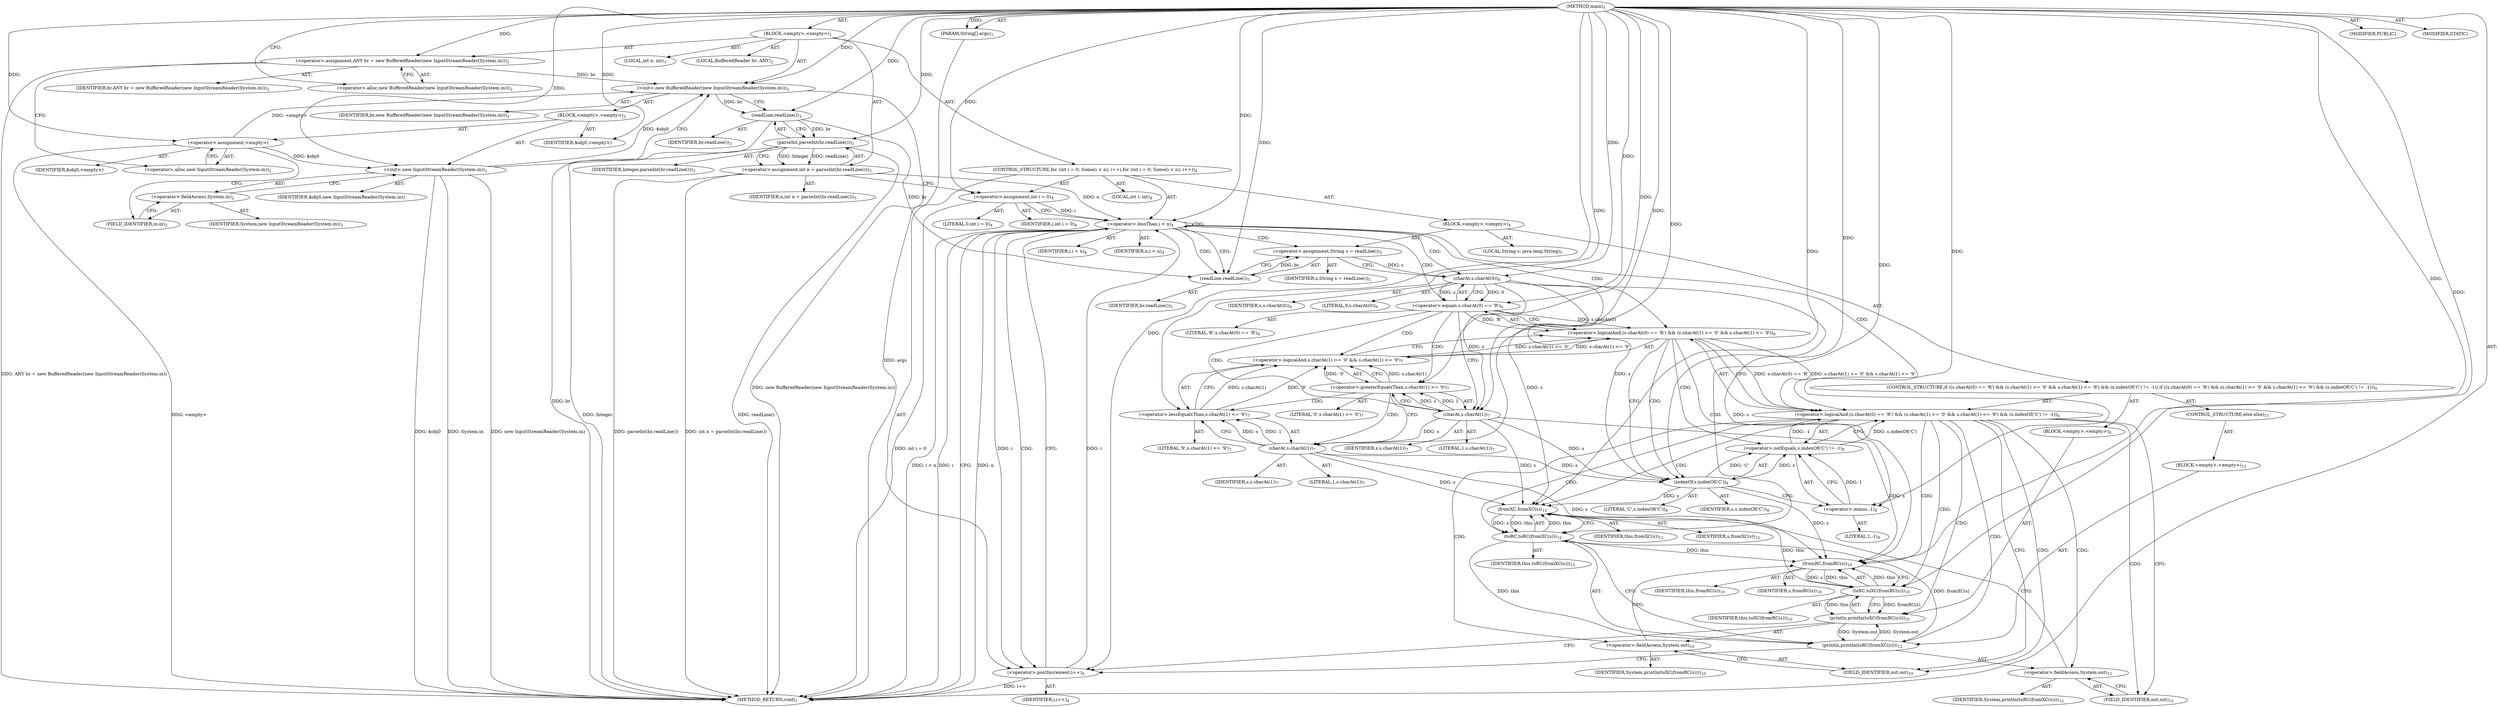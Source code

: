 digraph "main" {  
"19" [label = <(METHOD,main)<SUB>1</SUB>> ]
"20" [label = <(PARAM,String[] args)<SUB>1</SUB>> ]
"21" [label = <(BLOCK,&lt;empty&gt;,&lt;empty&gt;)<SUB>1</SUB>> ]
"4" [label = <(LOCAL,BufferedReader br: ANY)<SUB>2</SUB>> ]
"22" [label = <(&lt;operator&gt;.assignment,ANY br = new BufferedReader(new InputStreamReader(System.in)))<SUB>2</SUB>> ]
"23" [label = <(IDENTIFIER,br,ANY br = new BufferedReader(new InputStreamReader(System.in)))<SUB>2</SUB>> ]
"24" [label = <(&lt;operator&gt;.alloc,new BufferedReader(new InputStreamReader(System.in)))<SUB>2</SUB>> ]
"25" [label = <(&lt;init&gt;,new BufferedReader(new InputStreamReader(System.in)))<SUB>2</SUB>> ]
"3" [label = <(IDENTIFIER,br,new BufferedReader(new InputStreamReader(System.in)))<SUB>2</SUB>> ]
"26" [label = <(BLOCK,&lt;empty&gt;,&lt;empty&gt;)<SUB>2</SUB>> ]
"27" [label = <(&lt;operator&gt;.assignment,&lt;empty&gt;)> ]
"28" [label = <(IDENTIFIER,$obj0,&lt;empty&gt;)> ]
"29" [label = <(&lt;operator&gt;.alloc,new InputStreamReader(System.in))<SUB>2</SUB>> ]
"30" [label = <(&lt;init&gt;,new InputStreamReader(System.in))<SUB>2</SUB>> ]
"31" [label = <(IDENTIFIER,$obj0,new InputStreamReader(System.in))> ]
"32" [label = <(&lt;operator&gt;.fieldAccess,System.in)<SUB>2</SUB>> ]
"33" [label = <(IDENTIFIER,System,new InputStreamReader(System.in))<SUB>2</SUB>> ]
"34" [label = <(FIELD_IDENTIFIER,in,in)<SUB>2</SUB>> ]
"35" [label = <(IDENTIFIER,$obj0,&lt;empty&gt;)> ]
"36" [label = <(LOCAL,int n: int)<SUB>3</SUB>> ]
"37" [label = <(&lt;operator&gt;.assignment,int n = parseInt(br.readLine()))<SUB>3</SUB>> ]
"38" [label = <(IDENTIFIER,n,int n = parseInt(br.readLine()))<SUB>3</SUB>> ]
"39" [label = <(parseInt,parseInt(br.readLine()))<SUB>3</SUB>> ]
"40" [label = <(IDENTIFIER,Integer,parseInt(br.readLine()))<SUB>3</SUB>> ]
"41" [label = <(readLine,readLine())<SUB>3</SUB>> ]
"42" [label = <(IDENTIFIER,br,readLine())<SUB>3</SUB>> ]
"43" [label = <(CONTROL_STRUCTURE,for (int i = 0; Some(i &lt; n); i++),for (int i = 0; Some(i &lt; n); i++))<SUB>4</SUB>> ]
"44" [label = <(LOCAL,int i: int)<SUB>4</SUB>> ]
"45" [label = <(&lt;operator&gt;.assignment,int i = 0)<SUB>4</SUB>> ]
"46" [label = <(IDENTIFIER,i,int i = 0)<SUB>4</SUB>> ]
"47" [label = <(LITERAL,0,int i = 0)<SUB>4</SUB>> ]
"48" [label = <(&lt;operator&gt;.lessThan,i &lt; n)<SUB>4</SUB>> ]
"49" [label = <(IDENTIFIER,i,i &lt; n)<SUB>4</SUB>> ]
"50" [label = <(IDENTIFIER,n,i &lt; n)<SUB>4</SUB>> ]
"51" [label = <(&lt;operator&gt;.postIncrement,i++)<SUB>4</SUB>> ]
"52" [label = <(IDENTIFIER,i,i++)<SUB>4</SUB>> ]
"53" [label = <(BLOCK,&lt;empty&gt;,&lt;empty&gt;)<SUB>4</SUB>> ]
"54" [label = <(LOCAL,String s: java.lang.String)<SUB>5</SUB>> ]
"55" [label = <(&lt;operator&gt;.assignment,String s = readLine())<SUB>5</SUB>> ]
"56" [label = <(IDENTIFIER,s,String s = readLine())<SUB>5</SUB>> ]
"57" [label = <(readLine,readLine())<SUB>5</SUB>> ]
"58" [label = <(IDENTIFIER,br,readLine())<SUB>5</SUB>> ]
"59" [label = <(CONTROL_STRUCTURE,if ((s.charAt(0) == 'R') &amp;&amp; (s.charAt(1) &gt;= '0' &amp;&amp; s.charAt(1) &lt;= '9') &amp;&amp; (s.indexOf('C') != -1)),if ((s.charAt(0) == 'R') &amp;&amp; (s.charAt(1) &gt;= '0' &amp;&amp; s.charAt(1) &lt;= '9') &amp;&amp; (s.indexOf('C') != -1)))<SUB>6</SUB>> ]
"60" [label = <(&lt;operator&gt;.logicalAnd,(s.charAt(0) == 'R') &amp;&amp; (s.charAt(1) &gt;= '0' &amp;&amp; s.charAt(1) &lt;= '9') &amp;&amp; (s.indexOf('C') != -1))<SUB>6</SUB>> ]
"61" [label = <(&lt;operator&gt;.logicalAnd,(s.charAt(0) == 'R') &amp;&amp; (s.charAt(1) &gt;= '0' &amp;&amp; s.charAt(1) &lt;= '9'))<SUB>6</SUB>> ]
"62" [label = <(&lt;operator&gt;.equals,s.charAt(0) == 'R')<SUB>6</SUB>> ]
"63" [label = <(charAt,s.charAt(0))<SUB>6</SUB>> ]
"64" [label = <(IDENTIFIER,s,s.charAt(0))<SUB>6</SUB>> ]
"65" [label = <(LITERAL,0,s.charAt(0))<SUB>6</SUB>> ]
"66" [label = <(LITERAL,'R',s.charAt(0) == 'R')<SUB>6</SUB>> ]
"67" [label = <(&lt;operator&gt;.logicalAnd,s.charAt(1) &gt;= '0' &amp;&amp; s.charAt(1) &lt;= '9')<SUB>7</SUB>> ]
"68" [label = <(&lt;operator&gt;.greaterEqualsThan,s.charAt(1) &gt;= '0')<SUB>7</SUB>> ]
"69" [label = <(charAt,s.charAt(1))<SUB>7</SUB>> ]
"70" [label = <(IDENTIFIER,s,s.charAt(1))<SUB>7</SUB>> ]
"71" [label = <(LITERAL,1,s.charAt(1))<SUB>7</SUB>> ]
"72" [label = <(LITERAL,'0',s.charAt(1) &gt;= '0')<SUB>7</SUB>> ]
"73" [label = <(&lt;operator&gt;.lessEqualsThan,s.charAt(1) &lt;= '9')<SUB>7</SUB>> ]
"74" [label = <(charAt,s.charAt(1))<SUB>7</SUB>> ]
"75" [label = <(IDENTIFIER,s,s.charAt(1))<SUB>7</SUB>> ]
"76" [label = <(LITERAL,1,s.charAt(1))<SUB>7</SUB>> ]
"77" [label = <(LITERAL,'9',s.charAt(1) &lt;= '9')<SUB>7</SUB>> ]
"78" [label = <(&lt;operator&gt;.notEquals,s.indexOf('C') != -1)<SUB>8</SUB>> ]
"79" [label = <(indexOf,s.indexOf('C'))<SUB>8</SUB>> ]
"80" [label = <(IDENTIFIER,s,s.indexOf('C'))<SUB>8</SUB>> ]
"81" [label = <(LITERAL,'C',s.indexOf('C'))<SUB>8</SUB>> ]
"82" [label = <(&lt;operator&gt;.minus,-1)<SUB>8</SUB>> ]
"83" [label = <(LITERAL,1,-1)<SUB>8</SUB>> ]
"84" [label = <(BLOCK,&lt;empty&gt;,&lt;empty&gt;)<SUB>8</SUB>> ]
"85" [label = <(println,println(toXC(fromRC(s))))<SUB>10</SUB>> ]
"86" [label = <(&lt;operator&gt;.fieldAccess,System.out)<SUB>10</SUB>> ]
"87" [label = <(IDENTIFIER,System,println(toXC(fromRC(s))))<SUB>10</SUB>> ]
"88" [label = <(FIELD_IDENTIFIER,out,out)<SUB>10</SUB>> ]
"89" [label = <(toXC,toXC(fromRC(s)))<SUB>10</SUB>> ]
"90" [label = <(IDENTIFIER,this,toXC(fromRC(s)))<SUB>10</SUB>> ]
"91" [label = <(fromRC,fromRC(s))<SUB>10</SUB>> ]
"92" [label = <(IDENTIFIER,this,fromRC(s))<SUB>10</SUB>> ]
"93" [label = <(IDENTIFIER,s,fromRC(s))<SUB>10</SUB>> ]
"94" [label = <(CONTROL_STRUCTURE,else,else)<SUB>11</SUB>> ]
"95" [label = <(BLOCK,&lt;empty&gt;,&lt;empty&gt;)<SUB>11</SUB>> ]
"96" [label = <(println,println(toRC(fromXC(s))))<SUB>12</SUB>> ]
"97" [label = <(&lt;operator&gt;.fieldAccess,System.out)<SUB>12</SUB>> ]
"98" [label = <(IDENTIFIER,System,println(toRC(fromXC(s))))<SUB>12</SUB>> ]
"99" [label = <(FIELD_IDENTIFIER,out,out)<SUB>12</SUB>> ]
"100" [label = <(toRC,toRC(fromXC(s)))<SUB>12</SUB>> ]
"101" [label = <(IDENTIFIER,this,toRC(fromXC(s)))<SUB>12</SUB>> ]
"102" [label = <(fromXC,fromXC(s))<SUB>12</SUB>> ]
"103" [label = <(IDENTIFIER,this,fromXC(s))<SUB>12</SUB>> ]
"104" [label = <(IDENTIFIER,s,fromXC(s))<SUB>12</SUB>> ]
"105" [label = <(MODIFIER,PUBLIC)> ]
"106" [label = <(MODIFIER,STATIC)> ]
"107" [label = <(METHOD_RETURN,void)<SUB>1</SUB>> ]
  "19" -> "20"  [ label = "AST: "] 
  "19" -> "21"  [ label = "AST: "] 
  "19" -> "105"  [ label = "AST: "] 
  "19" -> "106"  [ label = "AST: "] 
  "19" -> "107"  [ label = "AST: "] 
  "21" -> "4"  [ label = "AST: "] 
  "21" -> "22"  [ label = "AST: "] 
  "21" -> "25"  [ label = "AST: "] 
  "21" -> "36"  [ label = "AST: "] 
  "21" -> "37"  [ label = "AST: "] 
  "21" -> "43"  [ label = "AST: "] 
  "22" -> "23"  [ label = "AST: "] 
  "22" -> "24"  [ label = "AST: "] 
  "25" -> "3"  [ label = "AST: "] 
  "25" -> "26"  [ label = "AST: "] 
  "26" -> "27"  [ label = "AST: "] 
  "26" -> "30"  [ label = "AST: "] 
  "26" -> "35"  [ label = "AST: "] 
  "27" -> "28"  [ label = "AST: "] 
  "27" -> "29"  [ label = "AST: "] 
  "30" -> "31"  [ label = "AST: "] 
  "30" -> "32"  [ label = "AST: "] 
  "32" -> "33"  [ label = "AST: "] 
  "32" -> "34"  [ label = "AST: "] 
  "37" -> "38"  [ label = "AST: "] 
  "37" -> "39"  [ label = "AST: "] 
  "39" -> "40"  [ label = "AST: "] 
  "39" -> "41"  [ label = "AST: "] 
  "41" -> "42"  [ label = "AST: "] 
  "43" -> "44"  [ label = "AST: "] 
  "43" -> "45"  [ label = "AST: "] 
  "43" -> "48"  [ label = "AST: "] 
  "43" -> "51"  [ label = "AST: "] 
  "43" -> "53"  [ label = "AST: "] 
  "45" -> "46"  [ label = "AST: "] 
  "45" -> "47"  [ label = "AST: "] 
  "48" -> "49"  [ label = "AST: "] 
  "48" -> "50"  [ label = "AST: "] 
  "51" -> "52"  [ label = "AST: "] 
  "53" -> "54"  [ label = "AST: "] 
  "53" -> "55"  [ label = "AST: "] 
  "53" -> "59"  [ label = "AST: "] 
  "55" -> "56"  [ label = "AST: "] 
  "55" -> "57"  [ label = "AST: "] 
  "57" -> "58"  [ label = "AST: "] 
  "59" -> "60"  [ label = "AST: "] 
  "59" -> "84"  [ label = "AST: "] 
  "59" -> "94"  [ label = "AST: "] 
  "60" -> "61"  [ label = "AST: "] 
  "60" -> "78"  [ label = "AST: "] 
  "61" -> "62"  [ label = "AST: "] 
  "61" -> "67"  [ label = "AST: "] 
  "62" -> "63"  [ label = "AST: "] 
  "62" -> "66"  [ label = "AST: "] 
  "63" -> "64"  [ label = "AST: "] 
  "63" -> "65"  [ label = "AST: "] 
  "67" -> "68"  [ label = "AST: "] 
  "67" -> "73"  [ label = "AST: "] 
  "68" -> "69"  [ label = "AST: "] 
  "68" -> "72"  [ label = "AST: "] 
  "69" -> "70"  [ label = "AST: "] 
  "69" -> "71"  [ label = "AST: "] 
  "73" -> "74"  [ label = "AST: "] 
  "73" -> "77"  [ label = "AST: "] 
  "74" -> "75"  [ label = "AST: "] 
  "74" -> "76"  [ label = "AST: "] 
  "78" -> "79"  [ label = "AST: "] 
  "78" -> "82"  [ label = "AST: "] 
  "79" -> "80"  [ label = "AST: "] 
  "79" -> "81"  [ label = "AST: "] 
  "82" -> "83"  [ label = "AST: "] 
  "84" -> "85"  [ label = "AST: "] 
  "85" -> "86"  [ label = "AST: "] 
  "85" -> "89"  [ label = "AST: "] 
  "86" -> "87"  [ label = "AST: "] 
  "86" -> "88"  [ label = "AST: "] 
  "89" -> "90"  [ label = "AST: "] 
  "89" -> "91"  [ label = "AST: "] 
  "91" -> "92"  [ label = "AST: "] 
  "91" -> "93"  [ label = "AST: "] 
  "94" -> "95"  [ label = "AST: "] 
  "95" -> "96"  [ label = "AST: "] 
  "96" -> "97"  [ label = "AST: "] 
  "96" -> "100"  [ label = "AST: "] 
  "97" -> "98"  [ label = "AST: "] 
  "97" -> "99"  [ label = "AST: "] 
  "100" -> "101"  [ label = "AST: "] 
  "100" -> "102"  [ label = "AST: "] 
  "102" -> "103"  [ label = "AST: "] 
  "102" -> "104"  [ label = "AST: "] 
  "22" -> "29"  [ label = "CFG: "] 
  "25" -> "41"  [ label = "CFG: "] 
  "37" -> "45"  [ label = "CFG: "] 
  "24" -> "22"  [ label = "CFG: "] 
  "39" -> "37"  [ label = "CFG: "] 
  "45" -> "48"  [ label = "CFG: "] 
  "48" -> "107"  [ label = "CFG: "] 
  "48" -> "57"  [ label = "CFG: "] 
  "51" -> "48"  [ label = "CFG: "] 
  "27" -> "34"  [ label = "CFG: "] 
  "30" -> "25"  [ label = "CFG: "] 
  "41" -> "39"  [ label = "CFG: "] 
  "55" -> "63"  [ label = "CFG: "] 
  "29" -> "27"  [ label = "CFG: "] 
  "32" -> "30"  [ label = "CFG: "] 
  "57" -> "55"  [ label = "CFG: "] 
  "60" -> "88"  [ label = "CFG: "] 
  "60" -> "99"  [ label = "CFG: "] 
  "34" -> "32"  [ label = "CFG: "] 
  "61" -> "60"  [ label = "CFG: "] 
  "61" -> "79"  [ label = "CFG: "] 
  "78" -> "60"  [ label = "CFG: "] 
  "85" -> "51"  [ label = "CFG: "] 
  "62" -> "61"  [ label = "CFG: "] 
  "62" -> "69"  [ label = "CFG: "] 
  "67" -> "61"  [ label = "CFG: "] 
  "79" -> "82"  [ label = "CFG: "] 
  "82" -> "78"  [ label = "CFG: "] 
  "86" -> "91"  [ label = "CFG: "] 
  "89" -> "85"  [ label = "CFG: "] 
  "96" -> "51"  [ label = "CFG: "] 
  "63" -> "62"  [ label = "CFG: "] 
  "68" -> "67"  [ label = "CFG: "] 
  "68" -> "74"  [ label = "CFG: "] 
  "73" -> "67"  [ label = "CFG: "] 
  "88" -> "86"  [ label = "CFG: "] 
  "91" -> "89"  [ label = "CFG: "] 
  "97" -> "102"  [ label = "CFG: "] 
  "100" -> "96"  [ label = "CFG: "] 
  "69" -> "68"  [ label = "CFG: "] 
  "74" -> "73"  [ label = "CFG: "] 
  "99" -> "97"  [ label = "CFG: "] 
  "102" -> "100"  [ label = "CFG: "] 
  "19" -> "24"  [ label = "CFG: "] 
  "20" -> "107"  [ label = "DDG: args"] 
  "22" -> "107"  [ label = "DDG: ANY br = new BufferedReader(new InputStreamReader(System.in))"] 
  "27" -> "107"  [ label = "DDG: &lt;empty&gt;"] 
  "30" -> "107"  [ label = "DDG: $obj0"] 
  "30" -> "107"  [ label = "DDG: System.in"] 
  "30" -> "107"  [ label = "DDG: new InputStreamReader(System.in)"] 
  "25" -> "107"  [ label = "DDG: new BufferedReader(new InputStreamReader(System.in))"] 
  "41" -> "107"  [ label = "DDG: br"] 
  "39" -> "107"  [ label = "DDG: readLine()"] 
  "37" -> "107"  [ label = "DDG: parseInt(br.readLine())"] 
  "37" -> "107"  [ label = "DDG: int n = parseInt(br.readLine())"] 
  "45" -> "107"  [ label = "DDG: int i = 0"] 
  "48" -> "107"  [ label = "DDG: i"] 
  "48" -> "107"  [ label = "DDG: n"] 
  "48" -> "107"  [ label = "DDG: i &lt; n"] 
  "51" -> "107"  [ label = "DDG: i++"] 
  "39" -> "107"  [ label = "DDG: Integer"] 
  "19" -> "20"  [ label = "DDG: "] 
  "19" -> "22"  [ label = "DDG: "] 
  "39" -> "37"  [ label = "DDG: Integer"] 
  "39" -> "37"  [ label = "DDG: readLine()"] 
  "22" -> "25"  [ label = "DDG: br"] 
  "19" -> "25"  [ label = "DDG: "] 
  "27" -> "25"  [ label = "DDG: &lt;empty&gt;"] 
  "30" -> "25"  [ label = "DDG: $obj0"] 
  "19" -> "45"  [ label = "DDG: "] 
  "19" -> "27"  [ label = "DDG: "] 
  "19" -> "35"  [ label = "DDG: "] 
  "19" -> "39"  [ label = "DDG: "] 
  "41" -> "39"  [ label = "DDG: br"] 
  "45" -> "48"  [ label = "DDG: i"] 
  "51" -> "48"  [ label = "DDG: i"] 
  "19" -> "48"  [ label = "DDG: "] 
  "37" -> "48"  [ label = "DDG: n"] 
  "48" -> "51"  [ label = "DDG: i"] 
  "19" -> "51"  [ label = "DDG: "] 
  "57" -> "55"  [ label = "DDG: br"] 
  "27" -> "30"  [ label = "DDG: $obj0"] 
  "19" -> "30"  [ label = "DDG: "] 
  "25" -> "41"  [ label = "DDG: br"] 
  "19" -> "41"  [ label = "DDG: "] 
  "41" -> "57"  [ label = "DDG: br"] 
  "19" -> "57"  [ label = "DDG: "] 
  "61" -> "60"  [ label = "DDG: s.charAt(0) == 'R'"] 
  "61" -> "60"  [ label = "DDG: s.charAt(1) &gt;= '0' &amp;&amp; s.charAt(1) &lt;= '9'"] 
  "78" -> "60"  [ label = "DDG: s.indexOf('C')"] 
  "78" -> "60"  [ label = "DDG: -1"] 
  "62" -> "61"  [ label = "DDG: s.charAt(0)"] 
  "62" -> "61"  [ label = "DDG: 'R'"] 
  "67" -> "61"  [ label = "DDG: s.charAt(1) &gt;= '0'"] 
  "67" -> "61"  [ label = "DDG: s.charAt(1) &lt;= '9'"] 
  "79" -> "78"  [ label = "DDG: s"] 
  "79" -> "78"  [ label = "DDG: 'C'"] 
  "82" -> "78"  [ label = "DDG: 1"] 
  "96" -> "85"  [ label = "DDG: System.out"] 
  "89" -> "85"  [ label = "DDG: this"] 
  "89" -> "85"  [ label = "DDG: fromRC(s)"] 
  "63" -> "62"  [ label = "DDG: s"] 
  "63" -> "62"  [ label = "DDG: 0"] 
  "19" -> "62"  [ label = "DDG: "] 
  "68" -> "67"  [ label = "DDG: s.charAt(1)"] 
  "68" -> "67"  [ label = "DDG: '0'"] 
  "73" -> "67"  [ label = "DDG: s.charAt(1)"] 
  "73" -> "67"  [ label = "DDG: '9'"] 
  "63" -> "79"  [ label = "DDG: s"] 
  "69" -> "79"  [ label = "DDG: s"] 
  "74" -> "79"  [ label = "DDG: s"] 
  "19" -> "79"  [ label = "DDG: "] 
  "19" -> "82"  [ label = "DDG: "] 
  "91" -> "89"  [ label = "DDG: this"] 
  "19" -> "89"  [ label = "DDG: "] 
  "91" -> "89"  [ label = "DDG: s"] 
  "85" -> "96"  [ label = "DDG: System.out"] 
  "100" -> "96"  [ label = "DDG: this"] 
  "100" -> "96"  [ label = "DDG: fromXC(s)"] 
  "55" -> "63"  [ label = "DDG: s"] 
  "19" -> "63"  [ label = "DDG: "] 
  "69" -> "68"  [ label = "DDG: s"] 
  "69" -> "68"  [ label = "DDG: 1"] 
  "19" -> "68"  [ label = "DDG: "] 
  "74" -> "73"  [ label = "DDG: s"] 
  "74" -> "73"  [ label = "DDG: 1"] 
  "19" -> "73"  [ label = "DDG: "] 
  "100" -> "91"  [ label = "DDG: this"] 
  "89" -> "91"  [ label = "DDG: this"] 
  "19" -> "91"  [ label = "DDG: "] 
  "63" -> "91"  [ label = "DDG: s"] 
  "69" -> "91"  [ label = "DDG: s"] 
  "74" -> "91"  [ label = "DDG: s"] 
  "79" -> "91"  [ label = "DDG: s"] 
  "102" -> "100"  [ label = "DDG: this"] 
  "19" -> "100"  [ label = "DDG: "] 
  "102" -> "100"  [ label = "DDG: s"] 
  "63" -> "69"  [ label = "DDG: s"] 
  "19" -> "69"  [ label = "DDG: "] 
  "69" -> "74"  [ label = "DDG: s"] 
  "19" -> "74"  [ label = "DDG: "] 
  "100" -> "102"  [ label = "DDG: this"] 
  "89" -> "102"  [ label = "DDG: this"] 
  "19" -> "102"  [ label = "DDG: "] 
  "63" -> "102"  [ label = "DDG: s"] 
  "69" -> "102"  [ label = "DDG: s"] 
  "74" -> "102"  [ label = "DDG: s"] 
  "79" -> "102"  [ label = "DDG: s"] 
  "48" -> "48"  [ label = "CDG: "] 
  "48" -> "60"  [ label = "CDG: "] 
  "48" -> "51"  [ label = "CDG: "] 
  "48" -> "57"  [ label = "CDG: "] 
  "48" -> "61"  [ label = "CDG: "] 
  "48" -> "63"  [ label = "CDG: "] 
  "48" -> "55"  [ label = "CDG: "] 
  "48" -> "62"  [ label = "CDG: "] 
  "60" -> "96"  [ label = "CDG: "] 
  "60" -> "89"  [ label = "CDG: "] 
  "60" -> "99"  [ label = "CDG: "] 
  "60" -> "102"  [ label = "CDG: "] 
  "60" -> "85"  [ label = "CDG: "] 
  "60" -> "97"  [ label = "CDG: "] 
  "60" -> "91"  [ label = "CDG: "] 
  "60" -> "100"  [ label = "CDG: "] 
  "60" -> "88"  [ label = "CDG: "] 
  "60" -> "86"  [ label = "CDG: "] 
  "61" -> "82"  [ label = "CDG: "] 
  "61" -> "79"  [ label = "CDG: "] 
  "61" -> "78"  [ label = "CDG: "] 
  "62" -> "68"  [ label = "CDG: "] 
  "62" -> "69"  [ label = "CDG: "] 
  "62" -> "67"  [ label = "CDG: "] 
  "68" -> "73"  [ label = "CDG: "] 
  "68" -> "74"  [ label = "CDG: "] 
}
